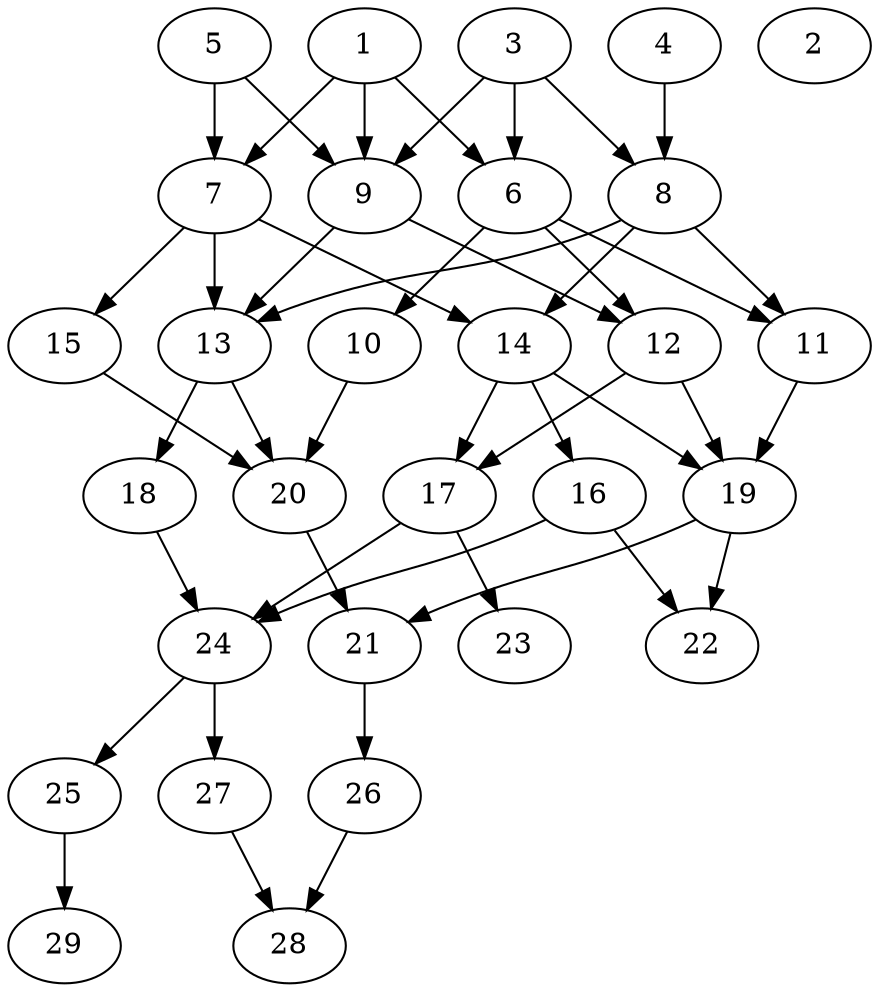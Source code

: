 // DAG (tier=2-normal, mode=data, n=29, ccr=0.403, fat=0.577, density=0.569, regular=0.595, jump=0.170, mindata=2097152, maxdata=16777216)
// DAG automatically generated by daggen at Sun Aug 24 16:33:34 2025
// /home/ermia/Project/Environments/daggen/bin/daggen --dot --ccr 0.403 --fat 0.577 --regular 0.595 --density 0.569 --jump 0.170 --mindata 2097152 --maxdata 16777216 -n 29 
digraph G {
  1 [size="84087621353198528", alpha="0.08", expect_size="42043810676599264"]
  1 -> 6 [size ="1550188216844288"]
  1 -> 7 [size ="1550188216844288"]
  1 -> 9 [size ="1550188216844288"]
  2 [size="8113984939545660", alpha="0.04", expect_size="4056992469772830"]
  3 [size="681761352079467520", alpha="0.03", expect_size="340880676039733760"]
  3 -> 6 [size ="366405010587648"]
  3 -> 8 [size ="366405010587648"]
  3 -> 9 [size ="366405010587648"]
  4 [size="11430837362178196", alpha="0.09", expect_size="5715418681089098"]
  4 -> 8 [size ="281220533452800"]
  5 [size="979975171735552000000", alpha="0.16", expect_size="489987585867776000000"]
  5 -> 7 [size ="789284126720000"]
  5 -> 9 [size ="789284126720000"]
  6 [size="4196423497544449536", alpha="0.12", expect_size="2098211748772224768"]
  6 -> 10 [size ="1856609747730432"]
  6 -> 11 [size ="1856609747730432"]
  6 -> 12 [size ="1856609747730432"]
  7 [size="2564549479700289", alpha="0.10", expect_size="1282274739850144"]
  7 -> 13 [size ="64179192987648"]
  7 -> 14 [size ="64179192987648"]
  7 -> 15 [size ="64179192987648"]
  8 [size="21788533885177100", alpha="0.10", expect_size="10894266942588550"]
  8 -> 11 [size ="1177750505259008"]
  8 -> 13 [size ="1177750505259008"]
  8 -> 14 [size ="1177750505259008"]
  9 [size="12035942838203056128", alpha="0.03", expect_size="6017971419101528064"]
  9 -> 12 [size ="42015551127552"]
  9 -> 13 [size ="42015551127552"]
  10 [size="18133891180773584", alpha="0.18", expect_size="9066945590386792"]
  10 -> 20 [size ="898782313054208"]
  11 [size="45880087376493056", alpha="0.01", expect_size="22940043688246528"]
  11 -> 19 [size ="1554524565143552"]
  12 [size="950842237702532096", alpha="0.10", expect_size="475421118851266048"]
  12 -> 17 [size ="2124193256701952"]
  12 -> 19 [size ="2124193256701952"]
  13 [size="1109314056495451776", alpha="0.18", expect_size="554657028247725888"]
  13 -> 18 [size ="2217843936460800"]
  13 -> 20 [size ="2217843936460800"]
  14 [size="2222897253918441472000", alpha="0.16", expect_size="1111448626959220736000"]
  14 -> 16 [size ="1362603750195200"]
  14 -> 17 [size ="1362603750195200"]
  14 -> 19 [size ="1362603750195200"]
  15 [size="530713804160350400", alpha="0.19", expect_size="265356902080175200"]
  15 -> 20 [size ="266649051594752"]
  16 [size="77916215666803008", alpha="0.17", expect_size="38958107833401504"]
  16 -> 22 [size ="1651221148467200"]
  16 -> 24 [size ="1651221148467200"]
  17 [size="570508055922755776", alpha="0.20", expect_size="285254027961377888"]
  17 -> 23 [size ="500206688796672"]
  17 -> 24 [size ="500206688796672"]
  18 [size="20401604281937992", alpha="0.07", expect_size="10200802140968996"]
  18 -> 24 [size ="755160477335552"]
  19 [size="76060807168843040", alpha="0.14", expect_size="38030403584421520"]
  19 -> 21 [size ="1294621665656832"]
  19 -> 22 [size ="1294621665656832"]
  20 [size="3908615861040356261888", alpha="0.18", expect_size="1954307930520178130944"]
  20 -> 21 [size ="1985052422438912"]
  21 [size="3563738024945234432", alpha="0.14", expect_size="1781869012472617216"]
  21 -> 26 [size ="2060076374294528"]
  22 [size="108656977462165504000", alpha="0.09", expect_size="54328488731082752000"]
  23 [size="5000577623796100096", alpha="0.15", expect_size="2500288811898050048"]
  24 [size="1656933590102351360", alpha="0.18", expect_size="828466795051175680"]
  24 -> 25 [size ="685075544932352"]
  24 -> 27 [size ="685075544932352"]
  25 [size="4090011786662656", alpha="0.12", expect_size="2045005893331328"]
  25 -> 29 [size ="94929648877568"]
  26 [size="103727925747282208", alpha="0.14", expect_size="51863962873641104"]
  26 -> 28 [size ="2119923790774272"]
  27 [size="1302843707083603968", alpha="0.11", expect_size="651421853541801984"]
  27 -> 28 [size ="1048887418683392"]
  28 [size="173433417097925361664", alpha="0.04", expect_size="86716708548962680832"]
  29 [size="87142019446595296", alpha="0.05", expect_size="43571009723297648"]
}